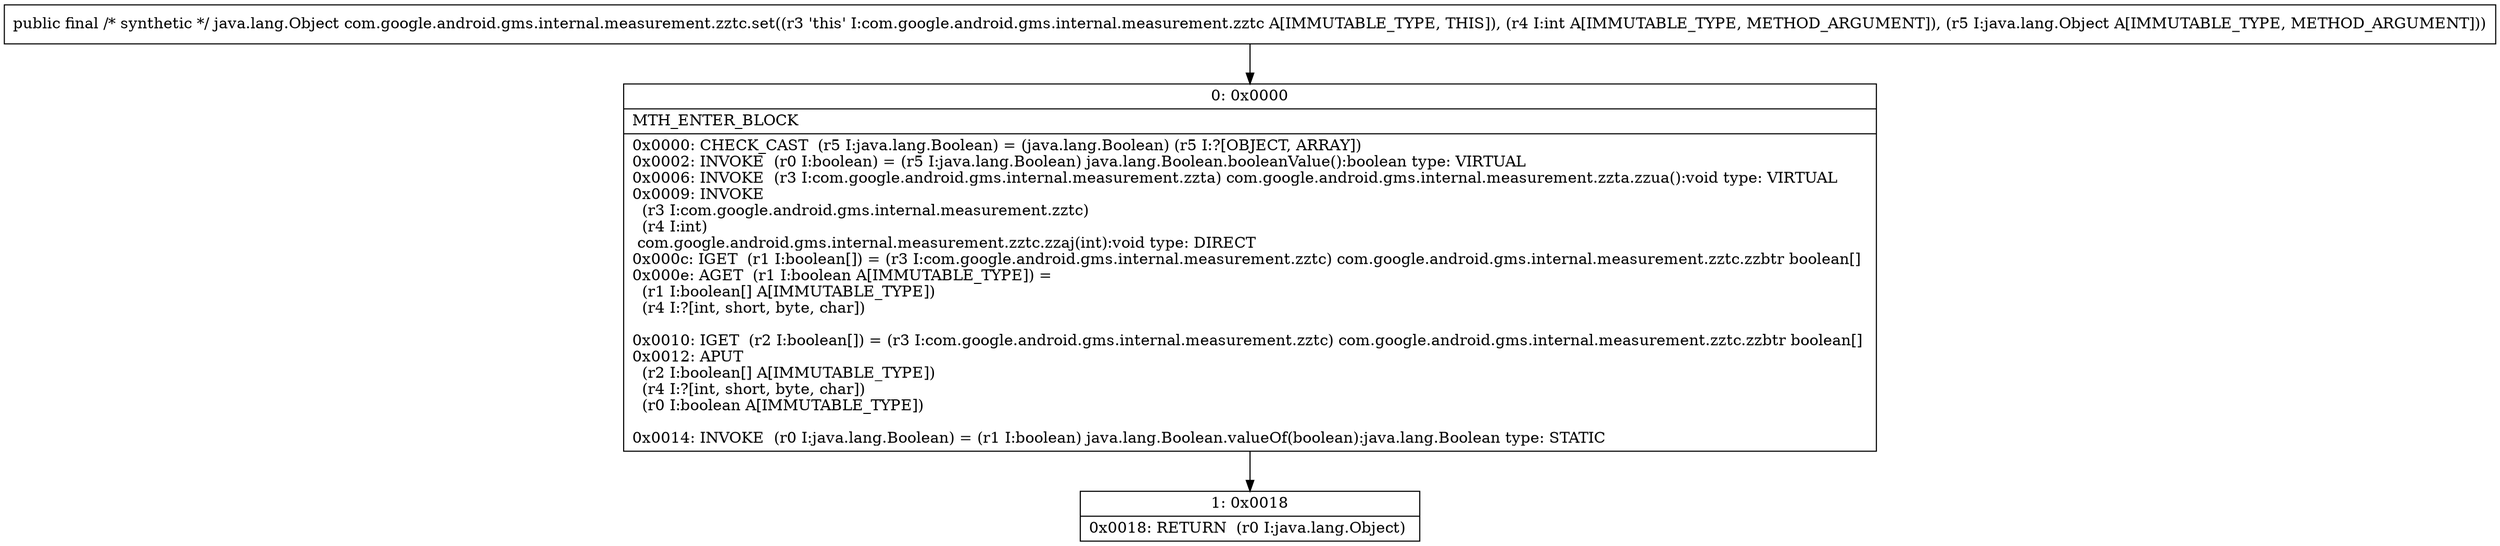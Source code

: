 digraph "CFG forcom.google.android.gms.internal.measurement.zztc.set(ILjava\/lang\/Object;)Ljava\/lang\/Object;" {
Node_0 [shape=record,label="{0\:\ 0x0000|MTH_ENTER_BLOCK\l|0x0000: CHECK_CAST  (r5 I:java.lang.Boolean) = (java.lang.Boolean) (r5 I:?[OBJECT, ARRAY]) \l0x0002: INVOKE  (r0 I:boolean) = (r5 I:java.lang.Boolean) java.lang.Boolean.booleanValue():boolean type: VIRTUAL \l0x0006: INVOKE  (r3 I:com.google.android.gms.internal.measurement.zzta) com.google.android.gms.internal.measurement.zzta.zzua():void type: VIRTUAL \l0x0009: INVOKE  \l  (r3 I:com.google.android.gms.internal.measurement.zztc)\l  (r4 I:int)\l com.google.android.gms.internal.measurement.zztc.zzaj(int):void type: DIRECT \l0x000c: IGET  (r1 I:boolean[]) = (r3 I:com.google.android.gms.internal.measurement.zztc) com.google.android.gms.internal.measurement.zztc.zzbtr boolean[] \l0x000e: AGET  (r1 I:boolean A[IMMUTABLE_TYPE]) = \l  (r1 I:boolean[] A[IMMUTABLE_TYPE])\l  (r4 I:?[int, short, byte, char])\l \l0x0010: IGET  (r2 I:boolean[]) = (r3 I:com.google.android.gms.internal.measurement.zztc) com.google.android.gms.internal.measurement.zztc.zzbtr boolean[] \l0x0012: APUT  \l  (r2 I:boolean[] A[IMMUTABLE_TYPE])\l  (r4 I:?[int, short, byte, char])\l  (r0 I:boolean A[IMMUTABLE_TYPE])\l \l0x0014: INVOKE  (r0 I:java.lang.Boolean) = (r1 I:boolean) java.lang.Boolean.valueOf(boolean):java.lang.Boolean type: STATIC \l}"];
Node_1 [shape=record,label="{1\:\ 0x0018|0x0018: RETURN  (r0 I:java.lang.Object) \l}"];
MethodNode[shape=record,label="{public final \/* synthetic *\/ java.lang.Object com.google.android.gms.internal.measurement.zztc.set((r3 'this' I:com.google.android.gms.internal.measurement.zztc A[IMMUTABLE_TYPE, THIS]), (r4 I:int A[IMMUTABLE_TYPE, METHOD_ARGUMENT]), (r5 I:java.lang.Object A[IMMUTABLE_TYPE, METHOD_ARGUMENT])) }"];
MethodNode -> Node_0;
Node_0 -> Node_1;
}

